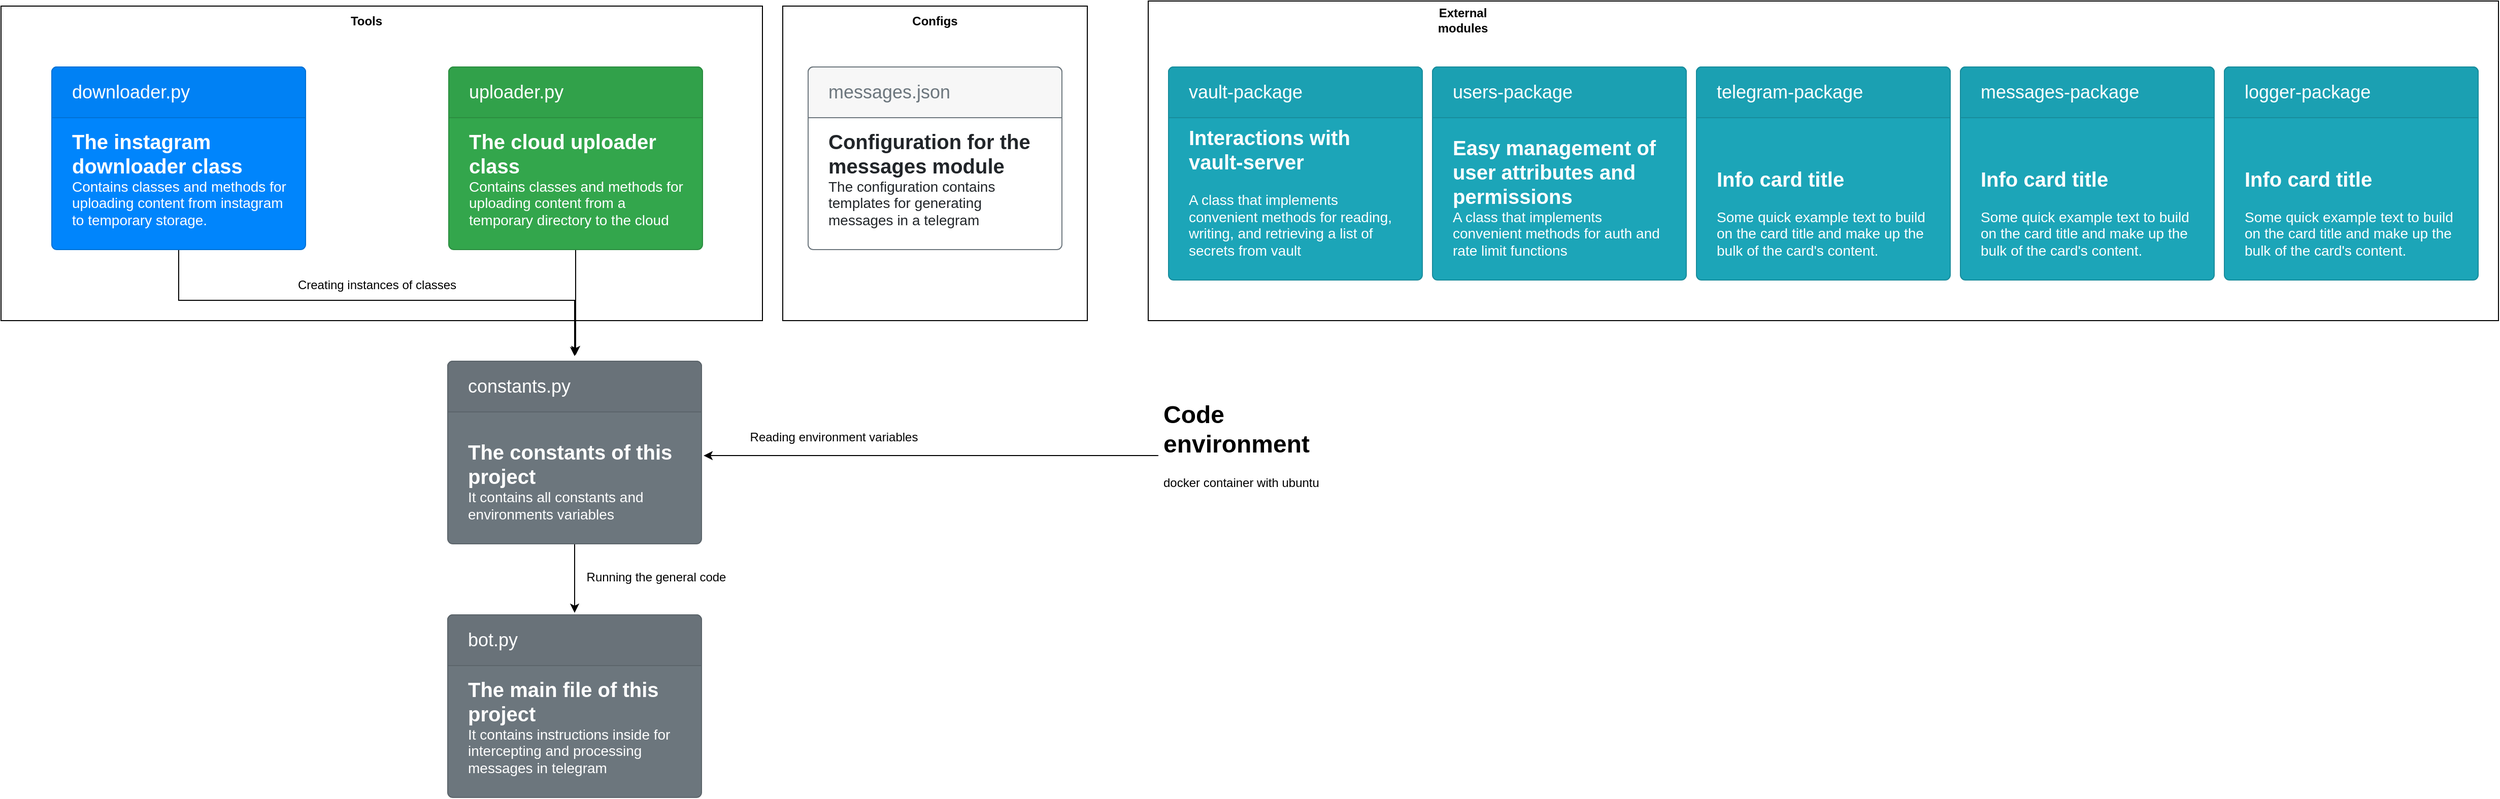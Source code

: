 <mxfile version="21.6.6" type="github">
  <diagram name="Страница 1" id="C4cH1xLUQUfybdzY-Pvg">
    <mxGraphModel dx="1536" dy="2060" grid="1" gridSize="10" guides="1" tooltips="1" connect="1" arrows="1" fold="1" page="1" pageScale="1" pageWidth="827" pageHeight="1169" math="0" shadow="0">
      <root>
        <mxCell id="0" />
        <mxCell id="1" parent="0" />
        <mxCell id="oiA-mQmHKhEabUs_qZRi-24" value="" style="rounded=0;whiteSpace=wrap;html=1;" vertex="1" parent="1">
          <mxGeometry x="190" y="-130" width="750" height="310" as="geometry" />
        </mxCell>
        <mxCell id="oiA-mQmHKhEabUs_qZRi-4" value="&lt;span style=&quot;font-size: 20px;&quot;&gt;&lt;b&gt;The main file of this project&lt;/b&gt;&lt;/span&gt;&lt;br style=&quot;font-size: 14px&quot;&gt;It contains instructions inside for intercepting and processing messages in telegram" style="html=1;shadow=0;dashed=0;shape=mxgraph.bootstrap.rrect;rSize=5;strokeColor=#5B646A;html=1;whiteSpace=wrap;fillColor=#6C767D;fontColor=#ffffff;verticalAlign=bottom;align=left;spacing=20;spacingBottom=0;fontSize=14;" vertex="1" parent="1">
          <mxGeometry x="630" y="470" width="250" height="180" as="geometry" />
        </mxCell>
        <mxCell id="oiA-mQmHKhEabUs_qZRi-5" value="bot.py" style="html=1;shadow=0;dashed=0;shape=mxgraph.bootstrap.topButton;rSize=5;perimeter=none;whiteSpace=wrap;fillColor=#697279;strokeColor=#5B646A;fontColor=#ffffff;resizeWidth=1;fontSize=18;align=left;spacing=20;" vertex="1" parent="oiA-mQmHKhEabUs_qZRi-4">
          <mxGeometry width="250" height="50" relative="1" as="geometry" />
        </mxCell>
        <mxCell id="oiA-mQmHKhEabUs_qZRi-15" style="edgeStyle=orthogonalEdgeStyle;rounded=0;orthogonalLoop=1;jettySize=auto;html=1;entryX=0.5;entryY=-0.1;entryDx=0;entryDy=0;entryPerimeter=0;" edge="1" parent="1" source="oiA-mQmHKhEabUs_qZRi-6" target="oiA-mQmHKhEabUs_qZRi-11">
          <mxGeometry relative="1" as="geometry">
            <Array as="points">
              <mxPoint x="365" y="160" />
              <mxPoint x="755" y="160" />
            </Array>
          </mxGeometry>
        </mxCell>
        <mxCell id="oiA-mQmHKhEabUs_qZRi-6" value="&lt;span style=&quot;font-size: 20px;&quot;&gt;&lt;b&gt;The instagram downloader class&lt;/b&gt;&lt;/span&gt;&lt;br style=&quot;font-size: 14px&quot;&gt;Contains classes and methods for uploading content from instagram to temporary storage." style="html=1;shadow=0;dashed=0;shape=mxgraph.bootstrap.rrect;rSize=5;strokeColor=#0071D5;html=1;whiteSpace=wrap;fillColor=#0085FC;fontColor=#ffffff;verticalAlign=bottom;align=left;spacing=20;spacingBottom=0;fontSize=14;" vertex="1" parent="1">
          <mxGeometry x="240" y="-70" width="250" height="180" as="geometry" />
        </mxCell>
        <mxCell id="oiA-mQmHKhEabUs_qZRi-7" value="downloader.py" style="html=1;shadow=0;dashed=0;shape=mxgraph.bootstrap.topButton;rSize=5;perimeter=none;whiteSpace=wrap;fillColor=#0081F4;strokeColor=#0071D5;fontColor=#ffffff;resizeWidth=1;fontSize=18;align=left;spacing=20;" vertex="1" parent="oiA-mQmHKhEabUs_qZRi-6">
          <mxGeometry width="250" height="50" relative="1" as="geometry" />
        </mxCell>
        <mxCell id="oiA-mQmHKhEabUs_qZRi-14" style="edgeStyle=orthogonalEdgeStyle;rounded=0;orthogonalLoop=1;jettySize=auto;html=1;entryX=0.504;entryY=-0.12;entryDx=0;entryDy=0;entryPerimeter=0;" edge="1" parent="1" source="oiA-mQmHKhEabUs_qZRi-8" target="oiA-mQmHKhEabUs_qZRi-11">
          <mxGeometry relative="1" as="geometry" />
        </mxCell>
        <mxCell id="oiA-mQmHKhEabUs_qZRi-8" value="&lt;span style=&quot;font-size: 20px;&quot;&gt;&lt;b&gt;The cloud uploader class&lt;/b&gt;&lt;/span&gt;&lt;br style=&quot;font-size: 14px&quot;&gt;Contains classes and methods for uploading content from a temporary directory to the cloud" style="html=1;shadow=0;dashed=0;shape=mxgraph.bootstrap.rrect;rSize=5;strokeColor=#2B8D40;html=1;whiteSpace=wrap;fillColor=#33A64C;fontColor=#ffffff;verticalAlign=bottom;align=left;spacing=20;spacingBottom=0;fontSize=14;" vertex="1" parent="1">
          <mxGeometry x="631" y="-70" width="250" height="180" as="geometry" />
        </mxCell>
        <mxCell id="oiA-mQmHKhEabUs_qZRi-9" value="uploader.py" style="html=1;shadow=0;dashed=0;shape=mxgraph.bootstrap.topButton;rSize=5;perimeter=none;whiteSpace=wrap;fillColor=#31A14A;strokeColor=#2B8D40;fontColor=#ffffff;resizeWidth=1;fontSize=18;align=left;spacing=20;" vertex="1" parent="oiA-mQmHKhEabUs_qZRi-8">
          <mxGeometry width="250" height="50" relative="1" as="geometry" />
        </mxCell>
        <mxCell id="oiA-mQmHKhEabUs_qZRi-29" style="edgeStyle=orthogonalEdgeStyle;rounded=0;orthogonalLoop=1;jettySize=auto;html=1;entryX=0.5;entryY=-0.04;entryDx=0;entryDy=0;entryPerimeter=0;" edge="1" parent="1" source="oiA-mQmHKhEabUs_qZRi-10" target="oiA-mQmHKhEabUs_qZRi-5">
          <mxGeometry relative="1" as="geometry" />
        </mxCell>
        <mxCell id="oiA-mQmHKhEabUs_qZRi-10" value="&lt;span style=&quot;font-size: 20px;&quot;&gt;&lt;b&gt;The constants of this project&lt;/b&gt;&lt;/span&gt;&lt;br style=&quot;font-size: 14px&quot;&gt;It contains all constants and environments variables" style="html=1;shadow=0;dashed=0;shape=mxgraph.bootstrap.rrect;rSize=5;strokeColor=#5B646A;html=1;whiteSpace=wrap;fillColor=#6C767D;fontColor=#ffffff;verticalAlign=bottom;align=left;spacing=20;spacingBottom=0;fontSize=14;" vertex="1" parent="1">
          <mxGeometry x="630" y="220" width="250" height="180" as="geometry" />
        </mxCell>
        <mxCell id="oiA-mQmHKhEabUs_qZRi-11" value="constants.py" style="html=1;shadow=0;dashed=0;shape=mxgraph.bootstrap.topButton;rSize=5;perimeter=none;whiteSpace=wrap;fillColor=#697279;strokeColor=#5B646A;fontColor=#ffffff;resizeWidth=1;fontSize=18;align=left;spacing=20;" vertex="1" parent="oiA-mQmHKhEabUs_qZRi-10">
          <mxGeometry width="250" height="50" relative="1" as="geometry" />
        </mxCell>
        <mxCell id="oiA-mQmHKhEabUs_qZRi-16" value="Creating instances of classes" style="text;html=1;align=center;verticalAlign=middle;resizable=0;points=[];autosize=1;strokeColor=none;fillColor=none;" vertex="1" parent="1">
          <mxGeometry x="470" y="130" width="180" height="30" as="geometry" />
        </mxCell>
        <mxCell id="oiA-mQmHKhEabUs_qZRi-18" style="edgeStyle=orthogonalEdgeStyle;rounded=0;orthogonalLoop=1;jettySize=auto;html=1;entryX=1.008;entryY=0.517;entryDx=0;entryDy=0;entryPerimeter=0;" edge="1" parent="1" source="oiA-mQmHKhEabUs_qZRi-17" target="oiA-mQmHKhEabUs_qZRi-10">
          <mxGeometry relative="1" as="geometry" />
        </mxCell>
        <mxCell id="oiA-mQmHKhEabUs_qZRi-17" value="&lt;h1&gt;Code environment&lt;/h1&gt;&lt;p&gt;docker container with ubuntu&lt;/p&gt;" style="text;html=1;strokeColor=none;fillColor=none;spacing=5;spacingTop=-20;whiteSpace=wrap;overflow=hidden;rounded=0;" vertex="1" parent="1">
          <mxGeometry x="1330" y="253" width="190" height="120" as="geometry" />
        </mxCell>
        <mxCell id="oiA-mQmHKhEabUs_qZRi-19" value="Reading environment variables" style="text;html=1;align=center;verticalAlign=middle;resizable=0;points=[];autosize=1;strokeColor=none;fillColor=none;" vertex="1" parent="1">
          <mxGeometry x="915" y="280" width="190" height="30" as="geometry" />
        </mxCell>
        <mxCell id="oiA-mQmHKhEabUs_qZRi-25" value="&lt;b&gt;Tools&lt;/b&gt;" style="text;html=1;strokeColor=none;fillColor=none;align=center;verticalAlign=middle;whiteSpace=wrap;rounded=0;" vertex="1" parent="1">
          <mxGeometry x="520" y="-130" width="60" height="30" as="geometry" />
        </mxCell>
        <mxCell id="oiA-mQmHKhEabUs_qZRi-26" value="" style="rounded=0;whiteSpace=wrap;html=1;" vertex="1" parent="1">
          <mxGeometry x="960" y="-130" width="300" height="310" as="geometry" />
        </mxCell>
        <mxCell id="oiA-mQmHKhEabUs_qZRi-27" value="&lt;b&gt;Configs&lt;/b&gt;" style="text;html=1;strokeColor=none;fillColor=none;align=center;verticalAlign=middle;whiteSpace=wrap;rounded=0;" vertex="1" parent="1">
          <mxGeometry x="1080" y="-130" width="60" height="30" as="geometry" />
        </mxCell>
        <mxCell id="oiA-mQmHKhEabUs_qZRi-20" value="&lt;span style=&quot;font-size: 20px;&quot;&gt;&lt;b&gt;Configuration for the messages module&lt;/b&gt;&lt;/span&gt;&lt;br style=&quot;font-size: 14px&quot;&gt;The configuration contains templates for generating messages in a telegram" style="html=1;shadow=0;dashed=0;shape=mxgraph.bootstrap.rrect;rSize=5;strokeColor=#6C767D;html=1;whiteSpace=wrap;fillColor=#ffffff;fontColor=#212529;verticalAlign=bottom;align=left;spacing=20;spacingBottom=0;fontSize=14;" vertex="1" parent="1">
          <mxGeometry x="985" y="-70" width="250" height="180" as="geometry" />
        </mxCell>
        <mxCell id="oiA-mQmHKhEabUs_qZRi-21" value="messages.json" style="html=1;shadow=0;dashed=0;shape=mxgraph.bootstrap.topButton;rSize=5;perimeter=none;whiteSpace=wrap;fillColor=#F7F7F7;strokeColor=#6C767D;fontColor=#6C767D;resizeWidth=1;fontSize=18;align=left;spacing=20;" vertex="1" parent="oiA-mQmHKhEabUs_qZRi-20">
          <mxGeometry width="250" height="50" relative="1" as="geometry" />
        </mxCell>
        <mxCell id="oiA-mQmHKhEabUs_qZRi-30" value="" style="rounded=0;whiteSpace=wrap;html=1;" vertex="1" parent="1">
          <mxGeometry x="1320" y="-135" width="1330" height="315" as="geometry" />
        </mxCell>
        <mxCell id="oiA-mQmHKhEabUs_qZRi-31" value="&lt;b&gt;External modules&lt;/b&gt;" style="text;html=1;strokeColor=none;fillColor=none;align=center;verticalAlign=middle;whiteSpace=wrap;rounded=0;" vertex="1" parent="1">
          <mxGeometry x="1600" y="-131" width="60" height="30" as="geometry" />
        </mxCell>
        <mxCell id="oiA-mQmHKhEabUs_qZRi-32" value="&lt;b&gt;&lt;font style=&quot;font-size: 20px&quot;&gt;Interactions with vault-server&lt;/font&gt;&lt;/b&gt;&lt;br style=&quot;font-size: 14px&quot;&gt;&lt;br style=&quot;font-size: 14px&quot;&gt;A class that implements convenient methods for reading, writing, and retrieving a list of secrets from vault" style="html=1;shadow=0;dashed=0;shape=mxgraph.bootstrap.rrect;rSize=5;strokeColor=#188C9C;html=1;whiteSpace=wrap;fillColor=#1CA5B8;fontColor=#ffffff;verticalAlign=bottom;align=left;spacing=20;spacingBottom=0;fontSize=14;" vertex="1" parent="1">
          <mxGeometry x="1340" y="-70" width="250" height="210" as="geometry" />
        </mxCell>
        <mxCell id="oiA-mQmHKhEabUs_qZRi-33" value="vault-package" style="html=1;shadow=0;dashed=0;shape=mxgraph.bootstrap.topButton;rSize=5;perimeter=none;whiteSpace=wrap;fillColor=#1BA0B2;strokeColor=#188C9C;fontColor=#ffffff;resizeWidth=1;fontSize=18;align=left;spacing=20;" vertex="1" parent="oiA-mQmHKhEabUs_qZRi-32">
          <mxGeometry width="250" height="50" relative="1" as="geometry" />
        </mxCell>
        <mxCell id="oiA-mQmHKhEabUs_qZRi-34" value="&lt;span style=&quot;font-size: 20px;&quot;&gt;&lt;b&gt;Easy management of user attributes and permissions&lt;/b&gt;&lt;/span&gt;&lt;br style=&quot;font-size: 14px&quot;&gt;A class that implements convenient methods for auth and rate limit functions" style="html=1;shadow=0;dashed=0;shape=mxgraph.bootstrap.rrect;rSize=5;strokeColor=#188C9C;html=1;whiteSpace=wrap;fillColor=#1CA5B8;fontColor=#ffffff;verticalAlign=bottom;align=left;spacing=20;spacingBottom=0;fontSize=14;" vertex="1" parent="1">
          <mxGeometry x="1600" y="-70" width="250" height="210" as="geometry" />
        </mxCell>
        <mxCell id="oiA-mQmHKhEabUs_qZRi-35" value="users-package" style="html=1;shadow=0;dashed=0;shape=mxgraph.bootstrap.topButton;rSize=5;perimeter=none;whiteSpace=wrap;fillColor=#1BA0B2;strokeColor=#188C9C;fontColor=#ffffff;resizeWidth=1;fontSize=18;align=left;spacing=20;" vertex="1" parent="oiA-mQmHKhEabUs_qZRi-34">
          <mxGeometry width="250" height="50" relative="1" as="geometry" />
        </mxCell>
        <mxCell id="oiA-mQmHKhEabUs_qZRi-36" value="&lt;b&gt;&lt;font style=&quot;font-size: 20px&quot;&gt;Info card title&lt;/font&gt;&lt;/b&gt;&lt;br style=&quot;font-size: 14px&quot;&gt;&lt;br style=&quot;font-size: 14px&quot;&gt;Some quick example text to build on the card title and make up the bulk of the card&#39;s content." style="html=1;shadow=0;dashed=0;shape=mxgraph.bootstrap.rrect;rSize=5;strokeColor=#188C9C;html=1;whiteSpace=wrap;fillColor=#1CA5B8;fontColor=#ffffff;verticalAlign=bottom;align=left;spacing=20;spacingBottom=0;fontSize=14;" vertex="1" parent="1">
          <mxGeometry x="1860" y="-70" width="250" height="210" as="geometry" />
        </mxCell>
        <mxCell id="oiA-mQmHKhEabUs_qZRi-37" value="telegram-package" style="html=1;shadow=0;dashed=0;shape=mxgraph.bootstrap.topButton;rSize=5;perimeter=none;whiteSpace=wrap;fillColor=#1BA0B2;strokeColor=#188C9C;fontColor=#ffffff;resizeWidth=1;fontSize=18;align=left;spacing=20;" vertex="1" parent="oiA-mQmHKhEabUs_qZRi-36">
          <mxGeometry width="250" height="50" relative="1" as="geometry" />
        </mxCell>
        <mxCell id="oiA-mQmHKhEabUs_qZRi-38" value="&lt;b&gt;&lt;font style=&quot;font-size: 20px&quot;&gt;Info card title&lt;/font&gt;&lt;/b&gt;&lt;br style=&quot;font-size: 14px&quot;&gt;&lt;br style=&quot;font-size: 14px&quot;&gt;Some quick example text to build on the card title and make up the bulk of the card&#39;s content." style="html=1;shadow=0;dashed=0;shape=mxgraph.bootstrap.rrect;rSize=5;strokeColor=#188C9C;html=1;whiteSpace=wrap;fillColor=#1CA5B8;fontColor=#ffffff;verticalAlign=bottom;align=left;spacing=20;spacingBottom=0;fontSize=14;" vertex="1" parent="1">
          <mxGeometry x="2120" y="-70" width="250" height="210" as="geometry" />
        </mxCell>
        <mxCell id="oiA-mQmHKhEabUs_qZRi-39" value="messages-package" style="html=1;shadow=0;dashed=0;shape=mxgraph.bootstrap.topButton;rSize=5;perimeter=none;whiteSpace=wrap;fillColor=#1BA0B2;strokeColor=#188C9C;fontColor=#ffffff;resizeWidth=1;fontSize=18;align=left;spacing=20;" vertex="1" parent="oiA-mQmHKhEabUs_qZRi-38">
          <mxGeometry width="250" height="50" relative="1" as="geometry" />
        </mxCell>
        <mxCell id="oiA-mQmHKhEabUs_qZRi-40" value="&lt;b&gt;&lt;font style=&quot;font-size: 20px&quot;&gt;Info card title&lt;/font&gt;&lt;/b&gt;&lt;br style=&quot;font-size: 14px&quot;&gt;&lt;br style=&quot;font-size: 14px&quot;&gt;Some quick example text to build on the card title and make up the bulk of the card&#39;s content." style="html=1;shadow=0;dashed=0;shape=mxgraph.bootstrap.rrect;rSize=5;strokeColor=#188C9C;html=1;whiteSpace=wrap;fillColor=#1CA5B8;fontColor=#ffffff;verticalAlign=bottom;align=left;spacing=20;spacingBottom=0;fontSize=14;" vertex="1" parent="1">
          <mxGeometry x="2380" y="-70" width="250" height="210" as="geometry" />
        </mxCell>
        <mxCell id="oiA-mQmHKhEabUs_qZRi-41" value="logger-package" style="html=1;shadow=0;dashed=0;shape=mxgraph.bootstrap.topButton;rSize=5;perimeter=none;whiteSpace=wrap;fillColor=#1BA0B2;strokeColor=#188C9C;fontColor=#ffffff;resizeWidth=1;fontSize=18;align=left;spacing=20;" vertex="1" parent="oiA-mQmHKhEabUs_qZRi-40">
          <mxGeometry width="250" height="50" relative="1" as="geometry" />
        </mxCell>
        <mxCell id="oiA-mQmHKhEabUs_qZRi-42" value="Running the general code" style="text;html=1;align=center;verticalAlign=middle;resizable=0;points=[];autosize=1;strokeColor=none;fillColor=none;" vertex="1" parent="1">
          <mxGeometry x="755" y="418" width="160" height="30" as="geometry" />
        </mxCell>
      </root>
    </mxGraphModel>
  </diagram>
</mxfile>
